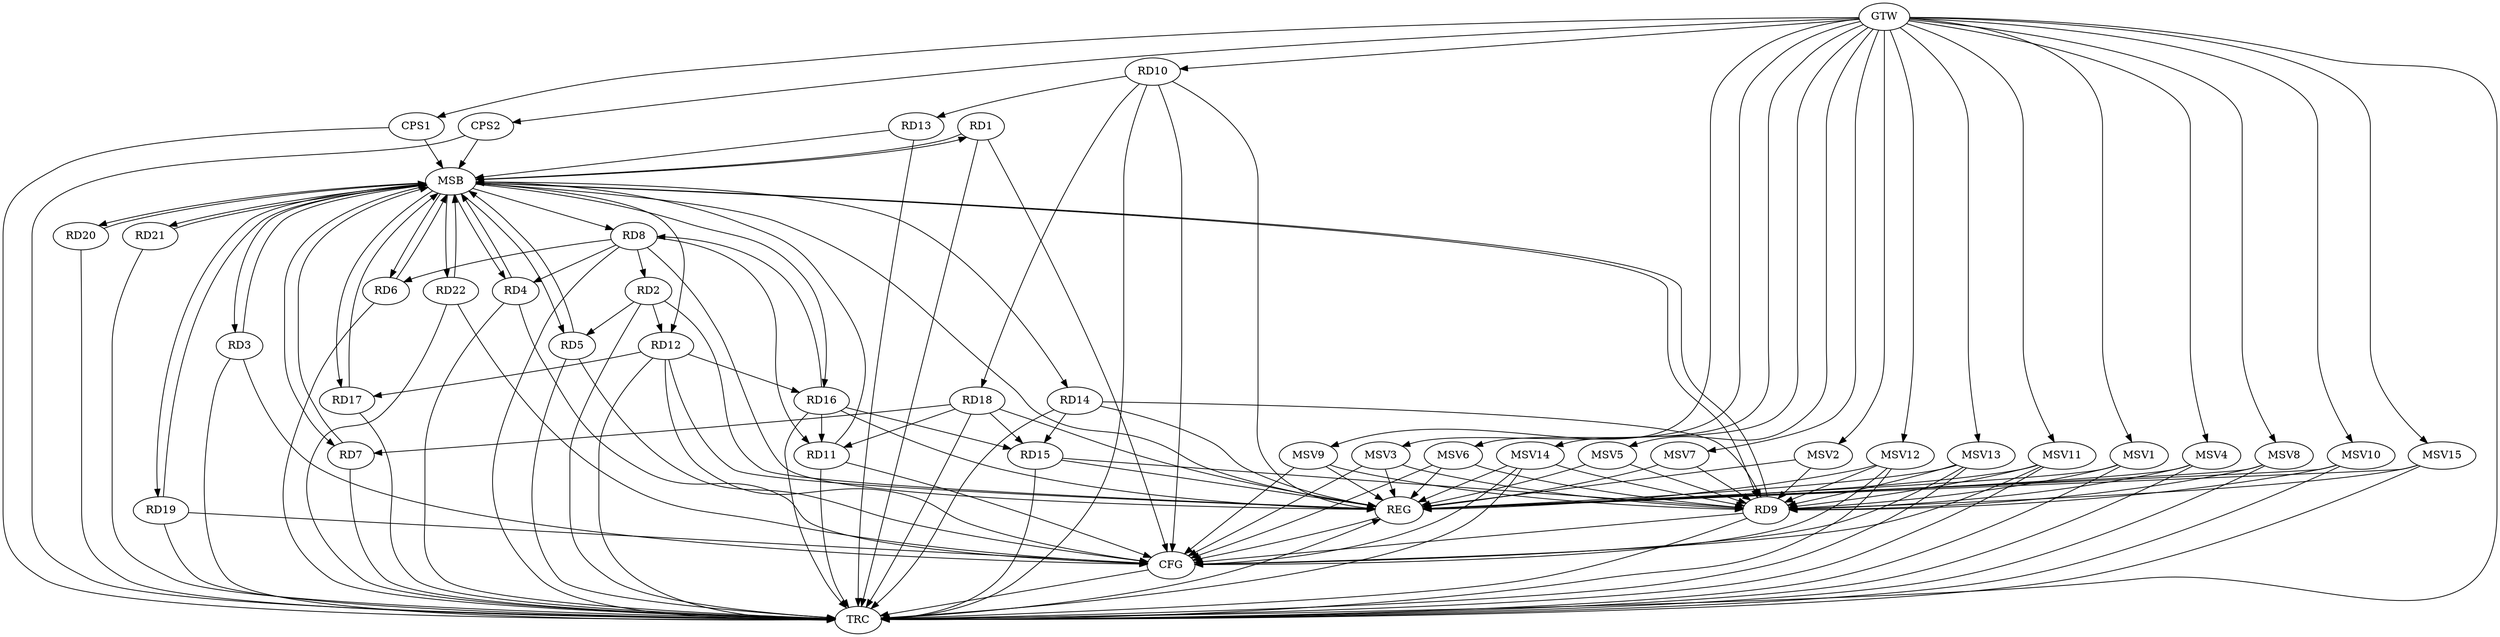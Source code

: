 strict digraph G {
  RD1 [ label="RD1" ];
  RD2 [ label="RD2" ];
  RD3 [ label="RD3" ];
  RD4 [ label="RD4" ];
  RD5 [ label="RD5" ];
  RD6 [ label="RD6" ];
  RD7 [ label="RD7" ];
  RD8 [ label="RD8" ];
  RD9 [ label="RD9" ];
  RD10 [ label="RD10" ];
  RD11 [ label="RD11" ];
  RD12 [ label="RD12" ];
  RD13 [ label="RD13" ];
  RD14 [ label="RD14" ];
  RD15 [ label="RD15" ];
  RD16 [ label="RD16" ];
  RD17 [ label="RD17" ];
  RD18 [ label="RD18" ];
  RD19 [ label="RD19" ];
  RD20 [ label="RD20" ];
  RD21 [ label="RD21" ];
  RD22 [ label="RD22" ];
  CPS1 [ label="CPS1" ];
  CPS2 [ label="CPS2" ];
  GTW [ label="GTW" ];
  REG [ label="REG" ];
  MSB [ label="MSB" ];
  CFG [ label="CFG" ];
  TRC [ label="TRC" ];
  MSV1 [ label="MSV1" ];
  MSV2 [ label="MSV2" ];
  MSV3 [ label="MSV3" ];
  MSV4 [ label="MSV4" ];
  MSV5 [ label="MSV5" ];
  MSV6 [ label="MSV6" ];
  MSV7 [ label="MSV7" ];
  MSV8 [ label="MSV8" ];
  MSV9 [ label="MSV9" ];
  MSV10 [ label="MSV10" ];
  MSV11 [ label="MSV11" ];
  MSV12 [ label="MSV12" ];
  MSV13 [ label="MSV13" ];
  MSV14 [ label="MSV14" ];
  MSV15 [ label="MSV15" ];
  RD2 -> RD5;
  RD8 -> RD2;
  RD2 -> RD12;
  RD8 -> RD4;
  RD8 -> RD6;
  RD18 -> RD7;
  RD8 -> RD11;
  RD16 -> RD8;
  RD14 -> RD9;
  RD15 -> RD9;
  RD10 -> RD13;
  RD10 -> RD18;
  RD16 -> RD11;
  RD18 -> RD11;
  RD12 -> RD16;
  RD12 -> RD17;
  RD14 -> RD15;
  RD16 -> RD15;
  RD18 -> RD15;
  GTW -> RD10;
  GTW -> CPS1;
  GTW -> CPS2;
  RD2 -> REG;
  RD8 -> REG;
  RD10 -> REG;
  RD12 -> REG;
  RD14 -> REG;
  RD15 -> REG;
  RD16 -> REG;
  RD18 -> REG;
  RD1 -> MSB;
  MSB -> RD4;
  MSB -> RD17;
  MSB -> REG;
  RD3 -> MSB;
  MSB -> RD6;
  MSB -> RD20;
  RD4 -> MSB;
  MSB -> RD22;
  RD5 -> MSB;
  RD6 -> MSB;
  RD7 -> MSB;
  RD9 -> MSB;
  MSB -> RD1;
  MSB -> RD7;
  RD11 -> MSB;
  MSB -> RD12;
  RD13 -> MSB;
  MSB -> RD5;
  RD17 -> MSB;
  MSB -> RD21;
  RD19 -> MSB;
  MSB -> RD14;
  MSB -> RD16;
  RD20 -> MSB;
  RD21 -> MSB;
  MSB -> RD8;
  MSB -> RD19;
  RD22 -> MSB;
  MSB -> RD9;
  CPS1 -> MSB;
  CPS2 -> MSB;
  MSB -> RD3;
  RD4 -> CFG;
  RD19 -> CFG;
  RD12 -> CFG;
  RD5 -> CFG;
  RD10 -> CFG;
  RD1 -> CFG;
  RD9 -> CFG;
  RD11 -> CFG;
  RD22 -> CFG;
  RD3 -> CFG;
  REG -> CFG;
  RD1 -> TRC;
  RD2 -> TRC;
  RD3 -> TRC;
  RD4 -> TRC;
  RD5 -> TRC;
  RD6 -> TRC;
  RD7 -> TRC;
  RD8 -> TRC;
  RD9 -> TRC;
  RD10 -> TRC;
  RD11 -> TRC;
  RD12 -> TRC;
  RD13 -> TRC;
  RD14 -> TRC;
  RD15 -> TRC;
  RD16 -> TRC;
  RD17 -> TRC;
  RD18 -> TRC;
  RD19 -> TRC;
  RD20 -> TRC;
  RD21 -> TRC;
  RD22 -> TRC;
  CPS1 -> TRC;
  CPS2 -> TRC;
  GTW -> TRC;
  CFG -> TRC;
  TRC -> REG;
  MSV1 -> RD9;
  GTW -> MSV1;
  MSV1 -> REG;
  MSV1 -> TRC;
  MSV2 -> RD9;
  GTW -> MSV2;
  MSV2 -> REG;
  MSV3 -> RD9;
  MSV4 -> RD9;
  MSV5 -> RD9;
  GTW -> MSV3;
  MSV3 -> REG;
  MSV3 -> CFG;
  GTW -> MSV4;
  MSV4 -> REG;
  MSV4 -> TRC;
  GTW -> MSV5;
  MSV5 -> REG;
  MSV6 -> RD9;
  MSV7 -> RD9;
  MSV8 -> RD9;
  GTW -> MSV6;
  MSV6 -> REG;
  MSV6 -> CFG;
  GTW -> MSV7;
  MSV7 -> REG;
  GTW -> MSV8;
  MSV8 -> REG;
  MSV8 -> TRC;
  MSV9 -> RD9;
  MSV10 -> RD9;
  GTW -> MSV9;
  MSV9 -> REG;
  MSV9 -> CFG;
  GTW -> MSV10;
  MSV10 -> REG;
  MSV10 -> TRC;
  MSV11 -> RD9;
  MSV12 -> RD9;
  GTW -> MSV11;
  MSV11 -> REG;
  MSV11 -> TRC;
  MSV11 -> CFG;
  GTW -> MSV12;
  MSV12 -> REG;
  MSV12 -> TRC;
  MSV12 -> CFG;
  MSV13 -> RD9;
  GTW -> MSV13;
  MSV13 -> REG;
  MSV13 -> TRC;
  MSV13 -> CFG;
  MSV14 -> RD9;
  GTW -> MSV14;
  MSV14 -> REG;
  MSV14 -> TRC;
  MSV14 -> CFG;
  MSV15 -> RD9;
  GTW -> MSV15;
  MSV15 -> REG;
  MSV15 -> TRC;
}
